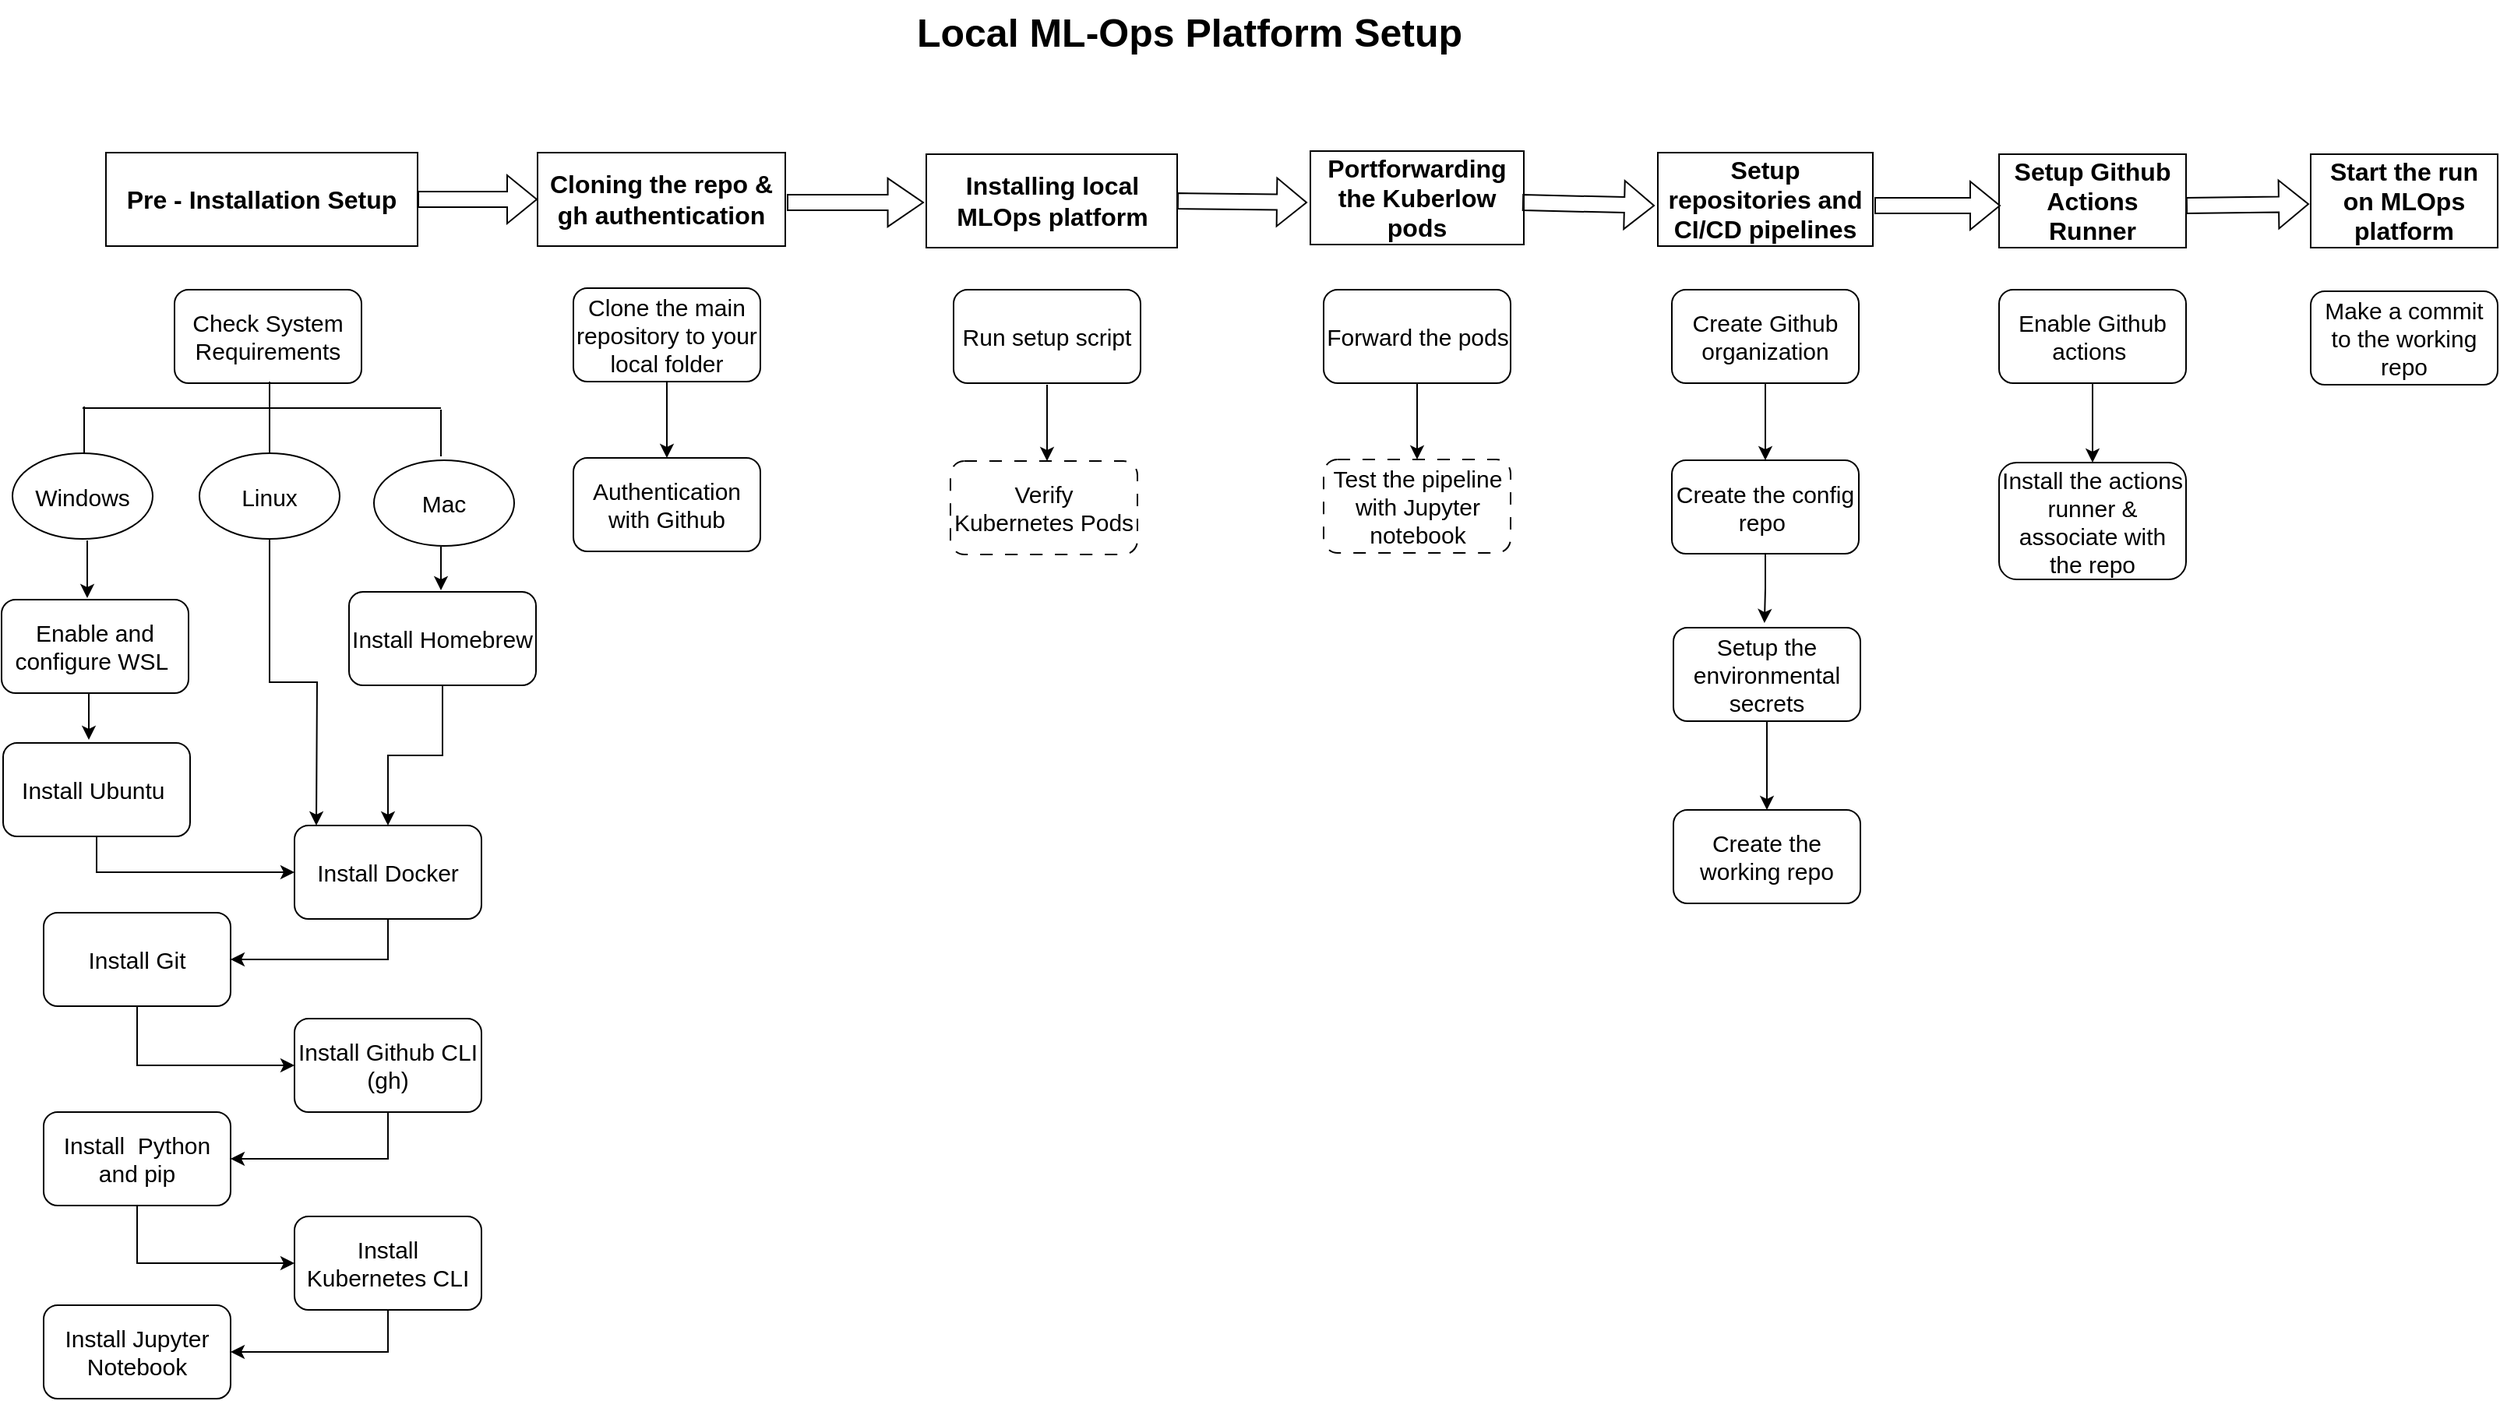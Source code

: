 <?xml version="1.0" encoding="UTF-8"?>
<mxfile version="26.0.11">
  <diagram id="6a731a19-8d31-9384-78a2-239565b7b9f0" name="Page-1">
    <mxGraphModel dx="1780" dy="589" grid="1" gridSize="10" guides="1" tooltips="1" connect="1" arrows="1" fold="1" page="1" pageScale="1" pageWidth="1654" pageHeight="1169" background="none" math="0" shadow="0">
      <root>
        <mxCell id="0" />
        <mxCell id="1" parent="0" />
        <mxCell id="pV_ENtJMJlO4xu-01SIK-55" value="&lt;font&gt;Check System Requirements&lt;/font&gt;" style="rounded=1;whiteSpace=wrap;html=1;fontSize=15;" parent="1" vertex="1">
          <mxGeometry x="137" y="236" width="120" height="60" as="geometry" />
        </mxCell>
        <mxCell id="pV_ENtJMJlO4xu-01SIK-56" value="&lt;font style=&quot;font-size: 25px;&quot;&gt;&lt;b style=&quot;&quot;&gt;Local ML-Ops Platform Setup&lt;/b&gt;&lt;/font&gt;" style="text;html=1;align=center;verticalAlign=middle;resizable=0;points=[];autosize=1;strokeColor=none;fillColor=none;" parent="1" vertex="1">
          <mxGeometry x="603" y="50" width="370" height="40" as="geometry" />
        </mxCell>
        <mxCell id="k2T-g_htHbja577PyHqE-17" style="edgeStyle=orthogonalEdgeStyle;rounded=0;orthogonalLoop=1;jettySize=auto;html=1;exitX=0.5;exitY=1;exitDx=0;exitDy=0;" parent="1" edge="1">
          <mxGeometry relative="1" as="geometry">
            <mxPoint x="82" y="488" as="sourcePoint" />
            <mxPoint x="82" y="525" as="targetPoint" />
          </mxGeometry>
        </mxCell>
        <mxCell id="pV_ENtJMJlO4xu-01SIK-57" value="&lt;font&gt;Enable and configure WSL&amp;nbsp;&lt;/font&gt;" style="rounded=1;whiteSpace=wrap;html=1;fontSize=15;" parent="1" vertex="1">
          <mxGeometry x="26" y="435" width="120" height="60" as="geometry" />
        </mxCell>
        <mxCell id="k2T-g_htHbja577PyHqE-21" style="edgeStyle=orthogonalEdgeStyle;rounded=0;orthogonalLoop=1;jettySize=auto;html=1;exitX=0.5;exitY=1;exitDx=0;exitDy=0;entryX=0;entryY=0.5;entryDx=0;entryDy=0;" parent="1" source="pV_ENtJMJlO4xu-01SIK-58" target="pV_ENtJMJlO4xu-01SIK-59" edge="1">
          <mxGeometry relative="1" as="geometry" />
        </mxCell>
        <mxCell id="pV_ENtJMJlO4xu-01SIK-58" value="Install Ubuntu&amp;nbsp;" style="rounded=1;whiteSpace=wrap;html=1;fontSize=15;" parent="1" vertex="1">
          <mxGeometry x="27" y="527" width="120" height="60" as="geometry" />
        </mxCell>
        <mxCell id="pV_ENtJMJlO4xu-01SIK-112" style="edgeStyle=orthogonalEdgeStyle;rounded=0;orthogonalLoop=1;jettySize=auto;html=1;exitX=0.5;exitY=1;exitDx=0;exitDy=0;fontSize=15;" parent="1" source="pV_ENtJMJlO4xu-01SIK-59" target="pV_ENtJMJlO4xu-01SIK-60" edge="1">
          <mxGeometry relative="1" as="geometry" />
        </mxCell>
        <mxCell id="pV_ENtJMJlO4xu-01SIK-59" value="Install Docker" style="rounded=1;whiteSpace=wrap;html=1;fontSize=15;" parent="1" vertex="1">
          <mxGeometry x="214" y="580" width="120" height="60" as="geometry" />
        </mxCell>
        <mxCell id="pV_ENtJMJlO4xu-01SIK-113" style="edgeStyle=orthogonalEdgeStyle;rounded=0;orthogonalLoop=1;jettySize=auto;html=1;exitX=0.5;exitY=1;exitDx=0;exitDy=0;entryX=0;entryY=0.5;entryDx=0;entryDy=0;fontSize=15;" parent="1" source="pV_ENtJMJlO4xu-01SIK-60" target="pV_ENtJMJlO4xu-01SIK-61" edge="1">
          <mxGeometry relative="1" as="geometry" />
        </mxCell>
        <mxCell id="pV_ENtJMJlO4xu-01SIK-60" value="Install Git" style="rounded=1;whiteSpace=wrap;html=1;fontSize=15;" parent="1" vertex="1">
          <mxGeometry x="53" y="636" width="120" height="60" as="geometry" />
        </mxCell>
        <mxCell id="pV_ENtJMJlO4xu-01SIK-114" style="edgeStyle=orthogonalEdgeStyle;rounded=0;orthogonalLoop=1;jettySize=auto;html=1;exitX=0.5;exitY=1;exitDx=0;exitDy=0;entryX=1;entryY=0.5;entryDx=0;entryDy=0;fontSize=15;" parent="1" source="pV_ENtJMJlO4xu-01SIK-61" target="pV_ENtJMJlO4xu-01SIK-62" edge="1">
          <mxGeometry relative="1" as="geometry" />
        </mxCell>
        <mxCell id="pV_ENtJMJlO4xu-01SIK-61" value="Install Github CLI (gh)" style="rounded=1;whiteSpace=wrap;html=1;fontSize=15;" parent="1" vertex="1">
          <mxGeometry x="214" y="704" width="120" height="60" as="geometry" />
        </mxCell>
        <mxCell id="pV_ENtJMJlO4xu-01SIK-115" style="edgeStyle=orthogonalEdgeStyle;rounded=0;orthogonalLoop=1;jettySize=auto;html=1;exitX=0.5;exitY=1;exitDx=0;exitDy=0;entryX=0;entryY=0.5;entryDx=0;entryDy=0;fontSize=15;" parent="1" source="pV_ENtJMJlO4xu-01SIK-62" target="pV_ENtJMJlO4xu-01SIK-63" edge="1">
          <mxGeometry relative="1" as="geometry" />
        </mxCell>
        <mxCell id="pV_ENtJMJlO4xu-01SIK-62" value="Install&amp;nbsp; Python and pip" style="rounded=1;whiteSpace=wrap;html=1;fontSize=15;" parent="1" vertex="1">
          <mxGeometry x="53" y="764" width="120" height="60" as="geometry" />
        </mxCell>
        <mxCell id="9jLViu0mf0XPeVJ8ESHT-2" style="edgeStyle=orthogonalEdgeStyle;rounded=0;orthogonalLoop=1;jettySize=auto;html=1;exitX=0.5;exitY=1;exitDx=0;exitDy=0;entryX=1;entryY=0.5;entryDx=0;entryDy=0;" edge="1" parent="1" source="pV_ENtJMJlO4xu-01SIK-63" target="pV_ENtJMJlO4xu-01SIK-65">
          <mxGeometry relative="1" as="geometry" />
        </mxCell>
        <mxCell id="pV_ENtJMJlO4xu-01SIK-63" value="Install Kubernetes CLI" style="rounded=1;whiteSpace=wrap;html=1;fontSize=15;" parent="1" vertex="1">
          <mxGeometry x="214" y="831" width="120" height="60" as="geometry" />
        </mxCell>
        <mxCell id="pV_ENtJMJlO4xu-01SIK-65" value="Install Jupyter Notebook" style="rounded=1;whiteSpace=wrap;html=1;fontSize=15;" parent="1" vertex="1">
          <mxGeometry x="53" y="888" width="120" height="60" as="geometry" />
        </mxCell>
        <mxCell id="pV_ENtJMJlO4xu-01SIK-67" value="&lt;font&gt;&lt;b&gt;Pre - Installation Setup&lt;/b&gt;&lt;/font&gt;" style="rounded=0;whiteSpace=wrap;html=1;rotation=0;fontSize=16;" parent="1" vertex="1">
          <mxGeometry x="93" y="148" width="200" height="60" as="geometry" />
        </mxCell>
        <mxCell id="pV_ENtJMJlO4xu-01SIK-118" style="edgeStyle=orthogonalEdgeStyle;rounded=0;orthogonalLoop=1;jettySize=auto;html=1;exitX=0.5;exitY=1;exitDx=0;exitDy=0;entryX=0.5;entryY=0;entryDx=0;entryDy=0;fontSize=15;" parent="1" source="pV_ENtJMJlO4xu-01SIK-68" target="pV_ENtJMJlO4xu-01SIK-69" edge="1">
          <mxGeometry relative="1" as="geometry" />
        </mxCell>
        <mxCell id="pV_ENtJMJlO4xu-01SIK-68" value="Clone the main repository to your local folder" style="rounded=1;whiteSpace=wrap;html=1;fontSize=15;" parent="1" vertex="1">
          <mxGeometry x="393" y="235" width="120" height="60" as="geometry" />
        </mxCell>
        <mxCell id="pV_ENtJMJlO4xu-01SIK-69" value="Authentication with Github" style="rounded=1;whiteSpace=wrap;html=1;fontSize=15;" parent="1" vertex="1">
          <mxGeometry x="393" y="344" width="120" height="60" as="geometry" />
        </mxCell>
        <mxCell id="pV_ENtJMJlO4xu-01SIK-71" value="Run setup script" style="rounded=1;whiteSpace=wrap;html=1;fontSize=15;" parent="1" vertex="1">
          <mxGeometry x="637" y="236" width="120" height="60" as="geometry" />
        </mxCell>
        <mxCell id="pV_ENtJMJlO4xu-01SIK-72" value="Verify Kubernetes Pods" style="rounded=1;whiteSpace=wrap;html=1;fontSize=15;dashed=1;dashPattern=8 8;" parent="1" vertex="1">
          <mxGeometry x="635" y="346" width="120" height="60" as="geometry" />
        </mxCell>
        <mxCell id="pV_ENtJMJlO4xu-01SIK-125" style="edgeStyle=orthogonalEdgeStyle;rounded=0;orthogonalLoop=1;jettySize=auto;html=1;exitX=0.5;exitY=1;exitDx=0;exitDy=0;entryX=0.5;entryY=0;entryDx=0;entryDy=0;fontSize=15;" parent="1" source="pV_ENtJMJlO4xu-01SIK-73" target="pV_ENtJMJlO4xu-01SIK-74" edge="1">
          <mxGeometry relative="1" as="geometry">
            <mxPoint x="934" y="341" as="targetPoint" />
          </mxGeometry>
        </mxCell>
        <mxCell id="pV_ENtJMJlO4xu-01SIK-73" value="Forward the pods" style="rounded=1;whiteSpace=wrap;html=1;fontSize=15;" parent="1" vertex="1">
          <mxGeometry x="874.5" y="236" width="120" height="60" as="geometry" />
        </mxCell>
        <mxCell id="pV_ENtJMJlO4xu-01SIK-74" value="Test the pipeline with Jupyter notebook" style="rounded=1;whiteSpace=wrap;html=1;fontSize=15;dashed=1;dashPattern=8 8;" parent="1" vertex="1">
          <mxGeometry x="874.5" y="345" width="120" height="60" as="geometry" />
        </mxCell>
        <mxCell id="pV_ENtJMJlO4xu-01SIK-78" value="&lt;font&gt;&lt;b&gt;Installing local MLOps platform&lt;/b&gt;&lt;/font&gt;" style="rounded=0;whiteSpace=wrap;html=1;rotation=0;fontSize=16;" parent="1" vertex="1">
          <mxGeometry x="619.5" y="149" width="161" height="60" as="geometry" />
        </mxCell>
        <mxCell id="pV_ENtJMJlO4xu-01SIK-80" value="&lt;b&gt;&lt;font&gt;Portforwarding the Kuberlow pods&lt;/font&gt;&lt;/b&gt;" style="rounded=0;whiteSpace=wrap;html=1;rotation=0;fontSize=16;" parent="1" vertex="1">
          <mxGeometry x="866" y="147" width="137" height="60" as="geometry" />
        </mxCell>
        <mxCell id="pV_ENtJMJlO4xu-01SIK-84" style="edgeStyle=orthogonalEdgeStyle;rounded=0;orthogonalLoop=1;jettySize=auto;html=1;exitX=0.5;exitY=1;exitDx=0;exitDy=0;fontSize=15;" parent="1" edge="1">
          <mxGeometry relative="1" as="geometry">
            <mxPoint x="118" y="580.0" as="sourcePoint" />
            <mxPoint x="118" y="580.0" as="targetPoint" />
          </mxGeometry>
        </mxCell>
        <mxCell id="pV_ENtJMJlO4xu-01SIK-85" value="&lt;font&gt;&lt;b&gt;Cloning the repo &amp;amp; gh authentication&lt;/b&gt;&lt;/font&gt;" style="rounded=0;whiteSpace=wrap;html=1;fontSize=16;" parent="1" vertex="1">
          <mxGeometry x="370" y="148" width="159" height="60" as="geometry" />
        </mxCell>
        <mxCell id="pV_ENtJMJlO4xu-01SIK-87" value="&lt;font&gt;Setup repositories and CI/CD pipelines&lt;/font&gt;" style="rounded=0;whiteSpace=wrap;html=1;fontStyle=1;fontSize=16;" parent="1" vertex="1">
          <mxGeometry x="1089" y="148" width="138" height="60" as="geometry" />
        </mxCell>
        <mxCell id="pV_ENtJMJlO4xu-01SIK-88" value="&lt;font&gt;Start the run on MLOps platform&lt;/font&gt;" style="rounded=0;whiteSpace=wrap;html=1;fontStyle=1;fontSize=16;" parent="1" vertex="1">
          <mxGeometry x="1508" y="149" width="120" height="60" as="geometry" />
        </mxCell>
        <mxCell id="pV_ENtJMJlO4xu-01SIK-89" value="&lt;font&gt;Setup Github Actions Runner&lt;/font&gt;" style="rounded=0;whiteSpace=wrap;html=1;fontStyle=1;fontSize=16;" parent="1" vertex="1">
          <mxGeometry x="1308" y="149" width="120" height="60" as="geometry" />
        </mxCell>
        <mxCell id="pV_ENtJMJlO4xu-01SIK-96" value="" style="shape=flexArrow;endArrow=classic;html=1;rounded=0;entryX=0;entryY=0.5;entryDx=0;entryDy=0;exitX=1;exitY=0.5;exitDx=0;exitDy=0;fontSize=16;" parent="1" source="pV_ENtJMJlO4xu-01SIK-67" target="pV_ENtJMJlO4xu-01SIK-85" edge="1">
          <mxGeometry width="50" height="50" relative="1" as="geometry">
            <mxPoint x="318" y="200" as="sourcePoint" />
            <mxPoint x="368" y="150" as="targetPoint" />
          </mxGeometry>
        </mxCell>
        <mxCell id="pV_ENtJMJlO4xu-01SIK-97" value="" style="shape=flexArrow;endArrow=classic;html=1;rounded=0;fontSize=16;width=10;endSize=7.24;" parent="1" edge="1">
          <mxGeometry width="50" height="50" relative="1" as="geometry">
            <mxPoint x="530" y="180" as="sourcePoint" />
            <mxPoint x="618" y="180" as="targetPoint" />
          </mxGeometry>
        </mxCell>
        <mxCell id="pV_ENtJMJlO4xu-01SIK-100" value="" style="shape=flexArrow;endArrow=classic;html=1;rounded=0;exitX=1;exitY=0.5;exitDx=0;exitDy=0;fontSize=16;" parent="1" source="pV_ENtJMJlO4xu-01SIK-78" edge="1">
          <mxGeometry width="50" height="50" relative="1" as="geometry">
            <mxPoint x="774" y="180" as="sourcePoint" />
            <mxPoint x="864" y="180" as="targetPoint" />
          </mxGeometry>
        </mxCell>
        <mxCell id="pV_ENtJMJlO4xu-01SIK-101" value="" style="shape=flexArrow;endArrow=classic;html=1;rounded=0;exitX=1;exitY=0.5;exitDx=0;exitDy=0;fontSize=16;" parent="1" edge="1">
          <mxGeometry width="50" height="50" relative="1" as="geometry">
            <mxPoint x="1002" y="180" as="sourcePoint" />
            <mxPoint x="1087" y="182" as="targetPoint" />
          </mxGeometry>
        </mxCell>
        <mxCell id="pV_ENtJMJlO4xu-01SIK-102" value="" style="shape=flexArrow;endArrow=classic;html=1;rounded=0;fontStyle=1;fontSize=16;" parent="1" edge="1">
          <mxGeometry width="50" height="50" relative="1" as="geometry">
            <mxPoint x="1228" y="182" as="sourcePoint" />
            <mxPoint x="1309" y="182" as="targetPoint" />
          </mxGeometry>
        </mxCell>
        <mxCell id="pV_ENtJMJlO4xu-01SIK-103" value="" style="shape=flexArrow;endArrow=classic;html=1;rounded=0;entryX=0;entryY=0.5;entryDx=0;entryDy=0;fontStyle=1;fontSize=16;" parent="1" edge="1">
          <mxGeometry width="50" height="50" relative="1" as="geometry">
            <mxPoint x="1428" y="182" as="sourcePoint" />
            <mxPoint x="1507" y="181" as="targetPoint" />
          </mxGeometry>
        </mxCell>
        <mxCell id="k2T-g_htHbja577PyHqE-25" style="edgeStyle=orthogonalEdgeStyle;rounded=0;orthogonalLoop=1;jettySize=auto;html=1;exitX=0.5;exitY=1;exitDx=0;exitDy=0;" parent="1" source="k2T-g_htHbja577PyHqE-1" target="pV_ENtJMJlO4xu-01SIK-59" edge="1">
          <mxGeometry relative="1" as="geometry" />
        </mxCell>
        <mxCell id="k2T-g_htHbja577PyHqE-1" value="&lt;font style=&quot;font-size: 15px;&quot;&gt;Install Homebrew&lt;/font&gt;" style="rounded=1;whiteSpace=wrap;html=1;" parent="1" vertex="1">
          <mxGeometry x="249" y="430" width="120" height="60" as="geometry" />
        </mxCell>
        <mxCell id="k2T-g_htHbja577PyHqE-3" value="" style="endArrow=none;html=1;rounded=0;" parent="1" edge="1">
          <mxGeometry width="50" height="50" relative="1" as="geometry">
            <mxPoint x="79" y="341" as="sourcePoint" />
            <mxPoint x="79" y="311" as="targetPoint" />
          </mxGeometry>
        </mxCell>
        <mxCell id="k2T-g_htHbja577PyHqE-4" value="&lt;font style=&quot;font-size: 15px;&quot;&gt;Windows&lt;/font&gt;" style="ellipse;whiteSpace=wrap;html=1;" parent="1" vertex="1">
          <mxGeometry x="33" y="341" width="90" height="55" as="geometry" />
        </mxCell>
        <mxCell id="k2T-g_htHbja577PyHqE-5" value="" style="endArrow=none;html=1;rounded=0;" parent="1" edge="1">
          <mxGeometry width="50" height="50" relative="1" as="geometry">
            <mxPoint x="198" y="343" as="sourcePoint" />
            <mxPoint x="198" y="313" as="targetPoint" />
          </mxGeometry>
        </mxCell>
        <mxCell id="k2T-g_htHbja577PyHqE-6" value="" style="endArrow=none;html=1;rounded=0;" parent="1" edge="1">
          <mxGeometry width="50" height="50" relative="1" as="geometry">
            <mxPoint x="308" y="343" as="sourcePoint" />
            <mxPoint x="308" y="313" as="targetPoint" />
          </mxGeometry>
        </mxCell>
        <mxCell id="k2T-g_htHbja577PyHqE-7" value="&lt;span style=&quot;font-size: 15px;&quot;&gt;Linux&lt;/span&gt;" style="ellipse;whiteSpace=wrap;html=1;" parent="1" vertex="1">
          <mxGeometry x="153" y="341" width="90" height="55" as="geometry" />
        </mxCell>
        <mxCell id="k2T-g_htHbja577PyHqE-8" value="&lt;font style=&quot;font-size: 15px;&quot;&gt;Mac&lt;/font&gt;" style="ellipse;whiteSpace=wrap;html=1;" parent="1" vertex="1">
          <mxGeometry x="265" y="345.5" width="90" height="55" as="geometry" />
        </mxCell>
        <mxCell id="k2T-g_htHbja577PyHqE-9" value="" style="endArrow=none;html=1;rounded=0;" parent="1" edge="1">
          <mxGeometry width="50" height="50" relative="1" as="geometry">
            <mxPoint x="78" y="312" as="sourcePoint" />
            <mxPoint x="308" y="312" as="targetPoint" />
          </mxGeometry>
        </mxCell>
        <mxCell id="k2T-g_htHbja577PyHqE-10" value="" style="endArrow=none;html=1;rounded=0;" parent="1" edge="1">
          <mxGeometry width="50" height="50" relative="1" as="geometry">
            <mxPoint x="198" y="325" as="sourcePoint" />
            <mxPoint x="198" y="295" as="targetPoint" />
          </mxGeometry>
        </mxCell>
        <mxCell id="k2T-g_htHbja577PyHqE-16" style="edgeStyle=orthogonalEdgeStyle;rounded=0;orthogonalLoop=1;jettySize=auto;html=1;exitX=0.5;exitY=1;exitDx=0;exitDy=0;entryX=0.411;entryY=-0.06;entryDx=0;entryDy=0;entryPerimeter=0;" parent="1" edge="1">
          <mxGeometry relative="1" as="geometry">
            <mxPoint x="308" y="401" as="sourcePoint" />
            <mxPoint x="308" y="429" as="targetPoint" />
          </mxGeometry>
        </mxCell>
        <mxCell id="k2T-g_htHbja577PyHqE-20" style="edgeStyle=orthogonalEdgeStyle;rounded=0;orthogonalLoop=1;jettySize=auto;html=1;exitX=0.5;exitY=1;exitDx=0;exitDy=0;" parent="1" edge="1">
          <mxGeometry relative="1" as="geometry">
            <mxPoint x="81" y="397" as="sourcePoint" />
            <mxPoint x="81" y="434" as="targetPoint" />
          </mxGeometry>
        </mxCell>
        <mxCell id="k2T-g_htHbja577PyHqE-26" style="edgeStyle=orthogonalEdgeStyle;rounded=0;orthogonalLoop=1;jettySize=auto;html=1;exitX=0.5;exitY=1;exitDx=0;exitDy=0;" parent="1" source="k2T-g_htHbja577PyHqE-7" edge="1">
          <mxGeometry relative="1" as="geometry">
            <mxPoint x="228" y="580" as="targetPoint" />
          </mxGeometry>
        </mxCell>
        <mxCell id="9jLViu0mf0XPeVJ8ESHT-1" style="edgeStyle=orthogonalEdgeStyle;rounded=0;orthogonalLoop=1;jettySize=auto;html=1;exitX=0.5;exitY=1;exitDx=0;exitDy=0;entryX=0.5;entryY=0;entryDx=0;entryDy=0;fontSize=15;" edge="1" parent="1">
          <mxGeometry relative="1" as="geometry">
            <mxPoint x="697" y="346" as="targetPoint" />
            <mxPoint x="697" y="297" as="sourcePoint" />
          </mxGeometry>
        </mxCell>
        <mxCell id="9jLViu0mf0XPeVJ8ESHT-11" style="edgeStyle=orthogonalEdgeStyle;rounded=0;orthogonalLoop=1;jettySize=auto;html=1;exitX=0.5;exitY=1;exitDx=0;exitDy=0;" edge="1" parent="1" source="9jLViu0mf0XPeVJ8ESHT-3">
          <mxGeometry relative="1" as="geometry">
            <mxPoint x="1157.429" y="450" as="targetPoint" />
          </mxGeometry>
        </mxCell>
        <mxCell id="9jLViu0mf0XPeVJ8ESHT-3" value="&lt;font style=&quot;font-size: 15px;&quot;&gt;Create the config repo&amp;nbsp;&lt;/font&gt;" style="rounded=1;whiteSpace=wrap;html=1;" vertex="1" parent="1">
          <mxGeometry x="1098" y="345.5" width="120" height="60" as="geometry" />
        </mxCell>
        <mxCell id="9jLViu0mf0XPeVJ8ESHT-13" style="edgeStyle=orthogonalEdgeStyle;rounded=0;orthogonalLoop=1;jettySize=auto;html=1;exitX=0.5;exitY=1;exitDx=0;exitDy=0;entryX=0.5;entryY=0;entryDx=0;entryDy=0;" edge="1" parent="1" source="9jLViu0mf0XPeVJ8ESHT-4" target="9jLViu0mf0XPeVJ8ESHT-6">
          <mxGeometry relative="1" as="geometry" />
        </mxCell>
        <mxCell id="9jLViu0mf0XPeVJ8ESHT-4" value="&lt;font style=&quot;font-size: 15px;&quot;&gt;Setup the environmental secrets&lt;/font&gt;" style="rounded=1;whiteSpace=wrap;html=1;" vertex="1" parent="1">
          <mxGeometry x="1099" y="453" width="120" height="60" as="geometry" />
        </mxCell>
        <mxCell id="9jLViu0mf0XPeVJ8ESHT-10" style="edgeStyle=orthogonalEdgeStyle;rounded=0;orthogonalLoop=1;jettySize=auto;html=1;exitX=0.5;exitY=1;exitDx=0;exitDy=0;entryX=0.5;entryY=0;entryDx=0;entryDy=0;" edge="1" parent="1" source="9jLViu0mf0XPeVJ8ESHT-5" target="9jLViu0mf0XPeVJ8ESHT-3">
          <mxGeometry relative="1" as="geometry" />
        </mxCell>
        <mxCell id="9jLViu0mf0XPeVJ8ESHT-5" value="&lt;font style=&quot;font-size: 15px;&quot;&gt;Create Github organization&lt;/font&gt;" style="rounded=1;whiteSpace=wrap;html=1;" vertex="1" parent="1">
          <mxGeometry x="1098" y="236" width="120" height="60" as="geometry" />
        </mxCell>
        <mxCell id="9jLViu0mf0XPeVJ8ESHT-6" value="&lt;font style=&quot;font-size: 15px;&quot;&gt;Create the working repo&lt;/font&gt;" style="rounded=1;whiteSpace=wrap;html=1;" vertex="1" parent="1">
          <mxGeometry x="1099" y="570" width="120" height="60" as="geometry" />
        </mxCell>
        <mxCell id="9jLViu0mf0XPeVJ8ESHT-14" style="edgeStyle=orthogonalEdgeStyle;rounded=0;orthogonalLoop=1;jettySize=auto;html=1;exitX=0.5;exitY=1;exitDx=0;exitDy=0;entryX=0.5;entryY=0;entryDx=0;entryDy=0;" edge="1" parent="1" source="9jLViu0mf0XPeVJ8ESHT-7" target="9jLViu0mf0XPeVJ8ESHT-8">
          <mxGeometry relative="1" as="geometry" />
        </mxCell>
        <mxCell id="9jLViu0mf0XPeVJ8ESHT-7" value="&lt;font style=&quot;font-size: 15px;&quot;&gt;Enable Github actions&amp;nbsp;&lt;/font&gt;" style="rounded=1;whiteSpace=wrap;html=1;" vertex="1" parent="1">
          <mxGeometry x="1308" y="236" width="120" height="60" as="geometry" />
        </mxCell>
        <mxCell id="9jLViu0mf0XPeVJ8ESHT-8" value="&lt;font style=&quot;font-size: 15px;&quot;&gt;Install the actions runner &amp;amp; associate with the repo&lt;/font&gt;" style="rounded=1;whiteSpace=wrap;html=1;" vertex="1" parent="1">
          <mxGeometry x="1308" y="347" width="120" height="75" as="geometry" />
        </mxCell>
        <mxCell id="9jLViu0mf0XPeVJ8ESHT-9" value="&lt;font style=&quot;font-size: 15px;&quot;&gt;Make a commit to the working repo&lt;/font&gt;" style="rounded=1;whiteSpace=wrap;html=1;" vertex="1" parent="1">
          <mxGeometry x="1508" y="237" width="120" height="60" as="geometry" />
        </mxCell>
      </root>
    </mxGraphModel>
  </diagram>
</mxfile>
